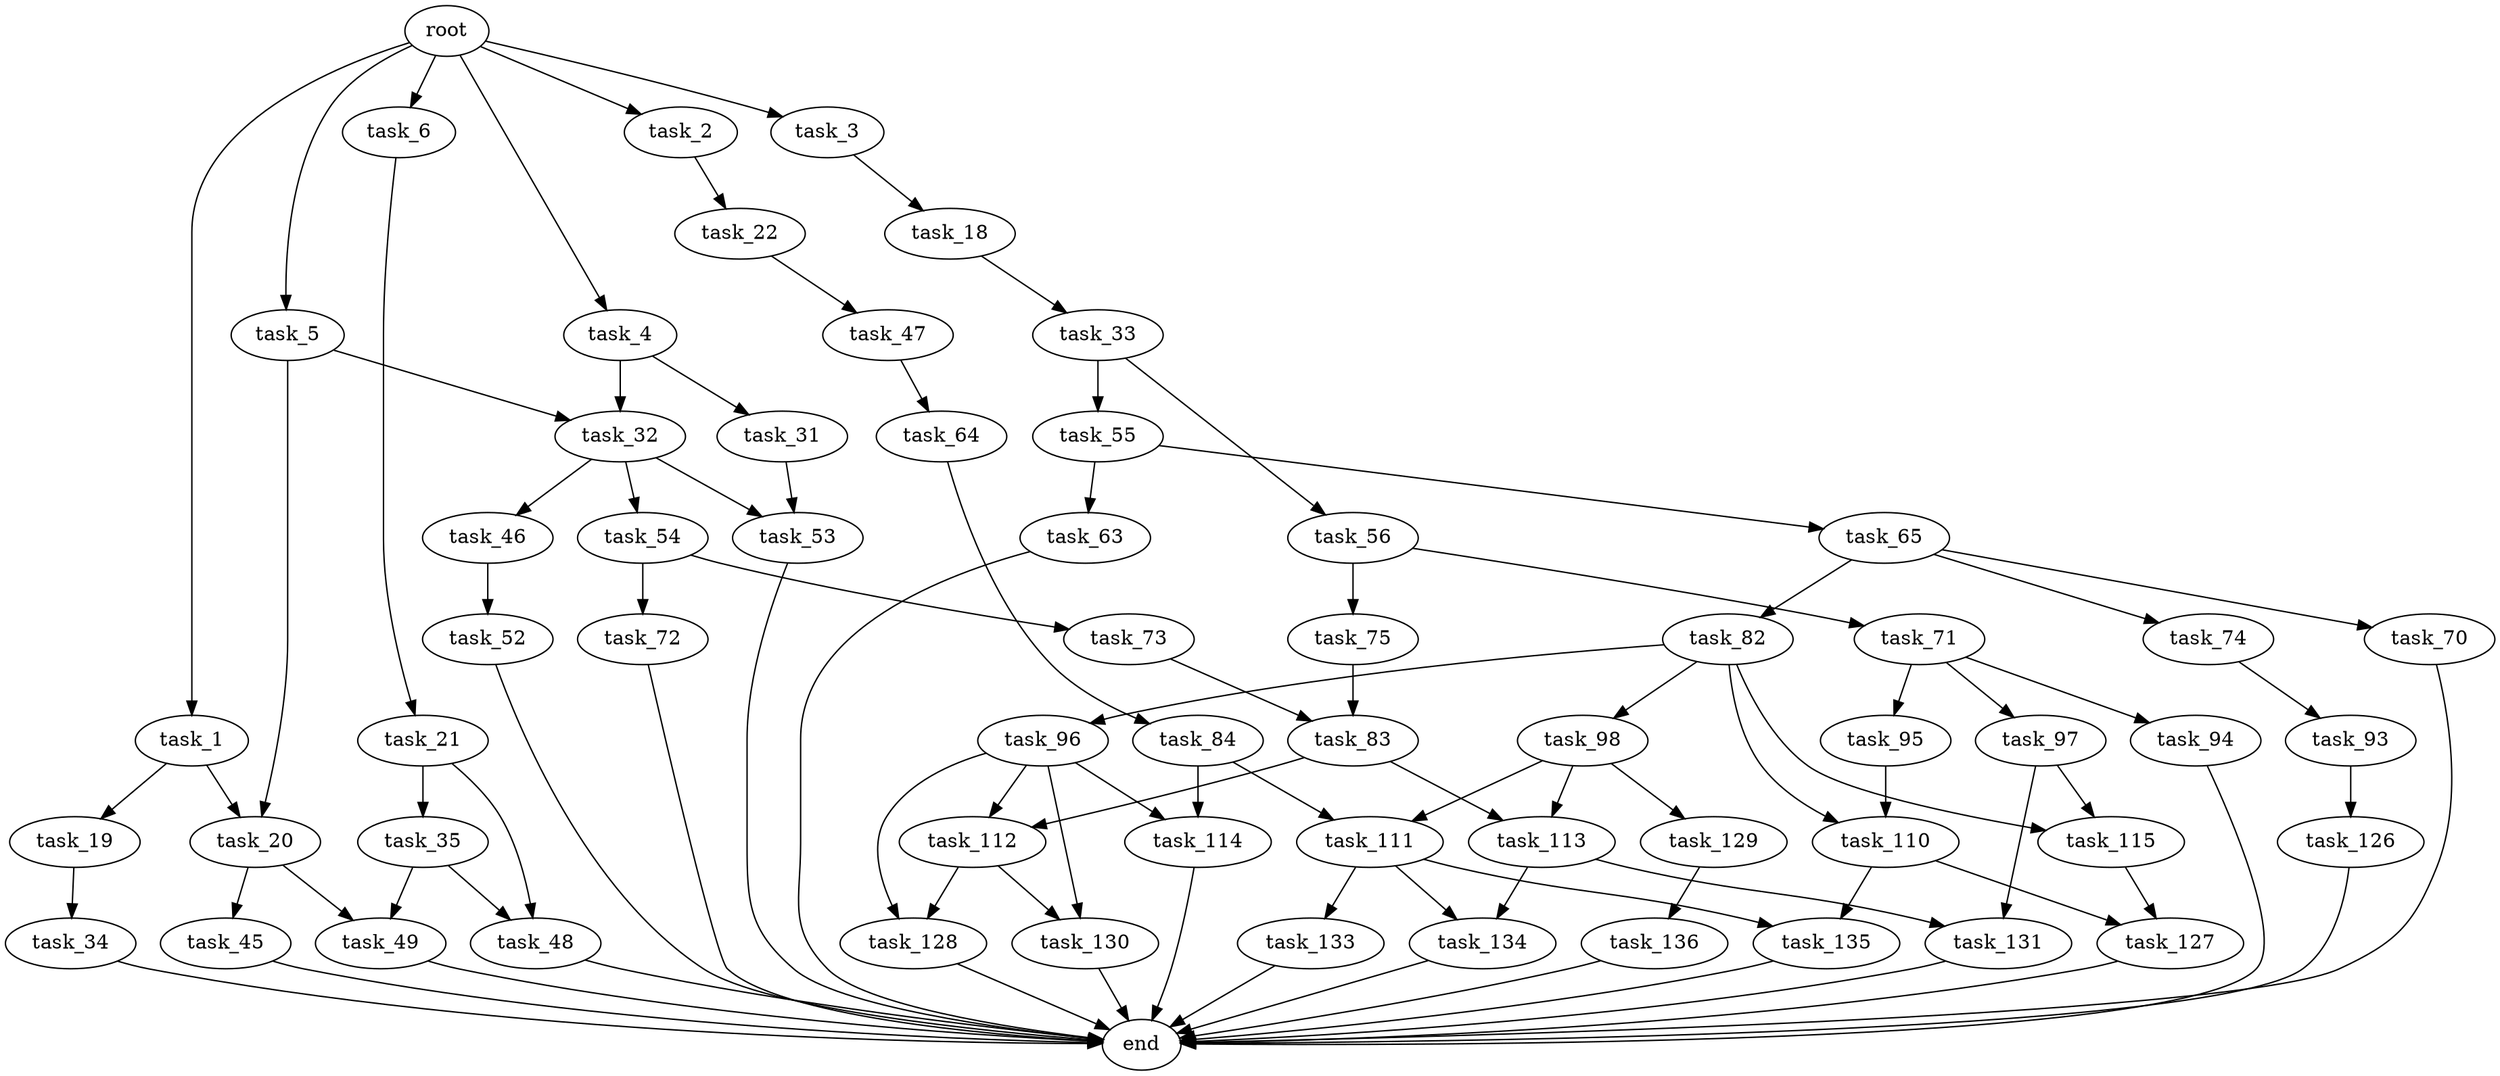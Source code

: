 digraph G {
  root [size="0.000000"];
  task_1 [size="28991029248.000000"];
  task_2 [size="42908258182.000000"];
  task_3 [size="1073741824000.000000"];
  task_4 [size="782757789696.000000"];
  task_5 [size="6976131219.000000"];
  task_6 [size="725924696283.000000"];
  task_18 [size="3295540735.000000"];
  task_19 [size="305997934409.000000"];
  task_20 [size="612036152447.000000"];
  task_21 [size="549755813888.000000"];
  task_22 [size="388404574379.000000"];
  task_31 [size="282307297581.000000"];
  task_32 [size="368293445632.000000"];
  task_33 [size="691533258458.000000"];
  task_34 [size="8336811496.000000"];
  task_35 [size="68719476736.000000"];
  task_45 [size="134217728000.000000"];
  task_46 [size="1073741824000.000000"];
  task_47 [size="68719476736.000000"];
  task_48 [size="782757789696.000000"];
  task_49 [size="11848503790.000000"];
  task_52 [size="871362958097.000000"];
  task_53 [size="235557642828.000000"];
  task_54 [size="97453485060.000000"];
  task_55 [size="33058699296.000000"];
  task_56 [size="28991029248.000000"];
  task_63 [size="368293445632.000000"];
  task_64 [size="296830179724.000000"];
  task_65 [size="12240708370.000000"];
  task_70 [size="1373253909536.000000"];
  task_71 [size="13049006916.000000"];
  task_72 [size="782757789696.000000"];
  task_73 [size="1087356190.000000"];
  task_74 [size="1523146238.000000"];
  task_75 [size="134217728000.000000"];
  task_82 [size="111714328301.000000"];
  task_83 [size="18554167220.000000"];
  task_84 [size="404281826181.000000"];
  task_93 [size="471514476121.000000"];
  task_94 [size="10328603707.000000"];
  task_95 [size="124420659438.000000"];
  task_96 [size="10274976416.000000"];
  task_97 [size="8589934592.000000"];
  task_98 [size="3517677134.000000"];
  task_110 [size="53434873717.000000"];
  task_111 [size="16472981174.000000"];
  task_112 [size="638330226741.000000"];
  task_113 [size="8589934592.000000"];
  task_114 [size="134217728000.000000"];
  task_115 [size="13433636393.000000"];
  task_126 [size="782757789696.000000"];
  task_127 [size="25577290309.000000"];
  task_128 [size="1121235142646.000000"];
  task_129 [size="2921297443.000000"];
  task_130 [size="15070578585.000000"];
  task_131 [size="11616661468.000000"];
  task_133 [size="17205316090.000000"];
  task_134 [size="231928233984.000000"];
  task_135 [size="194035291142.000000"];
  task_136 [size="231928233984.000000"];
  end [size="0.000000"];

  root -> task_1 [size="1.000000"];
  root -> task_2 [size="1.000000"];
  root -> task_3 [size="1.000000"];
  root -> task_4 [size="1.000000"];
  root -> task_5 [size="1.000000"];
  root -> task_6 [size="1.000000"];
  task_1 -> task_19 [size="75497472.000000"];
  task_1 -> task_20 [size="75497472.000000"];
  task_2 -> task_22 [size="838860800.000000"];
  task_3 -> task_18 [size="838860800.000000"];
  task_4 -> task_31 [size="679477248.000000"];
  task_4 -> task_32 [size="679477248.000000"];
  task_5 -> task_20 [size="209715200.000000"];
  task_5 -> task_32 [size="209715200.000000"];
  task_6 -> task_21 [size="838860800.000000"];
  task_18 -> task_33 [size="134217728.000000"];
  task_19 -> task_34 [size="209715200.000000"];
  task_20 -> task_45 [size="679477248.000000"];
  task_20 -> task_49 [size="679477248.000000"];
  task_21 -> task_35 [size="536870912.000000"];
  task_21 -> task_48 [size="536870912.000000"];
  task_22 -> task_47 [size="411041792.000000"];
  task_31 -> task_53 [size="536870912.000000"];
  task_32 -> task_46 [size="411041792.000000"];
  task_32 -> task_53 [size="411041792.000000"];
  task_32 -> task_54 [size="411041792.000000"];
  task_33 -> task_55 [size="679477248.000000"];
  task_33 -> task_56 [size="679477248.000000"];
  task_34 -> end [size="1.000000"];
  task_35 -> task_48 [size="134217728.000000"];
  task_35 -> task_49 [size="134217728.000000"];
  task_45 -> end [size="1.000000"];
  task_46 -> task_52 [size="838860800.000000"];
  task_47 -> task_64 [size="134217728.000000"];
  task_48 -> end [size="1.000000"];
  task_49 -> end [size="1.000000"];
  task_52 -> end [size="1.000000"];
  task_53 -> end [size="1.000000"];
  task_54 -> task_72 [size="75497472.000000"];
  task_54 -> task_73 [size="75497472.000000"];
  task_55 -> task_63 [size="679477248.000000"];
  task_55 -> task_65 [size="679477248.000000"];
  task_56 -> task_71 [size="75497472.000000"];
  task_56 -> task_75 [size="75497472.000000"];
  task_63 -> end [size="1.000000"];
  task_64 -> task_84 [size="301989888.000000"];
  task_65 -> task_70 [size="209715200.000000"];
  task_65 -> task_74 [size="209715200.000000"];
  task_65 -> task_82 [size="209715200.000000"];
  task_70 -> end [size="1.000000"];
  task_71 -> task_94 [size="209715200.000000"];
  task_71 -> task_95 [size="209715200.000000"];
  task_71 -> task_97 [size="209715200.000000"];
  task_72 -> end [size="1.000000"];
  task_73 -> task_83 [size="75497472.000000"];
  task_74 -> task_93 [size="33554432.000000"];
  task_75 -> task_83 [size="209715200.000000"];
  task_82 -> task_96 [size="75497472.000000"];
  task_82 -> task_98 [size="75497472.000000"];
  task_82 -> task_110 [size="75497472.000000"];
  task_82 -> task_115 [size="75497472.000000"];
  task_83 -> task_112 [size="536870912.000000"];
  task_83 -> task_113 [size="536870912.000000"];
  task_84 -> task_111 [size="301989888.000000"];
  task_84 -> task_114 [size="301989888.000000"];
  task_93 -> task_126 [size="838860800.000000"];
  task_94 -> end [size="1.000000"];
  task_95 -> task_110 [size="301989888.000000"];
  task_96 -> task_112 [size="209715200.000000"];
  task_96 -> task_114 [size="209715200.000000"];
  task_96 -> task_128 [size="209715200.000000"];
  task_96 -> task_130 [size="209715200.000000"];
  task_97 -> task_115 [size="33554432.000000"];
  task_97 -> task_131 [size="33554432.000000"];
  task_98 -> task_111 [size="75497472.000000"];
  task_98 -> task_113 [size="75497472.000000"];
  task_98 -> task_129 [size="75497472.000000"];
  task_110 -> task_127 [size="134217728.000000"];
  task_110 -> task_135 [size="134217728.000000"];
  task_111 -> task_133 [size="536870912.000000"];
  task_111 -> task_134 [size="536870912.000000"];
  task_111 -> task_135 [size="536870912.000000"];
  task_112 -> task_128 [size="411041792.000000"];
  task_112 -> task_130 [size="411041792.000000"];
  task_113 -> task_131 [size="33554432.000000"];
  task_113 -> task_134 [size="33554432.000000"];
  task_114 -> end [size="1.000000"];
  task_115 -> task_127 [size="536870912.000000"];
  task_126 -> end [size="1.000000"];
  task_127 -> end [size="1.000000"];
  task_128 -> end [size="1.000000"];
  task_129 -> task_136 [size="75497472.000000"];
  task_130 -> end [size="1.000000"];
  task_131 -> end [size="1.000000"];
  task_133 -> end [size="1.000000"];
  task_134 -> end [size="1.000000"];
  task_135 -> end [size="1.000000"];
  task_136 -> end [size="1.000000"];
}
